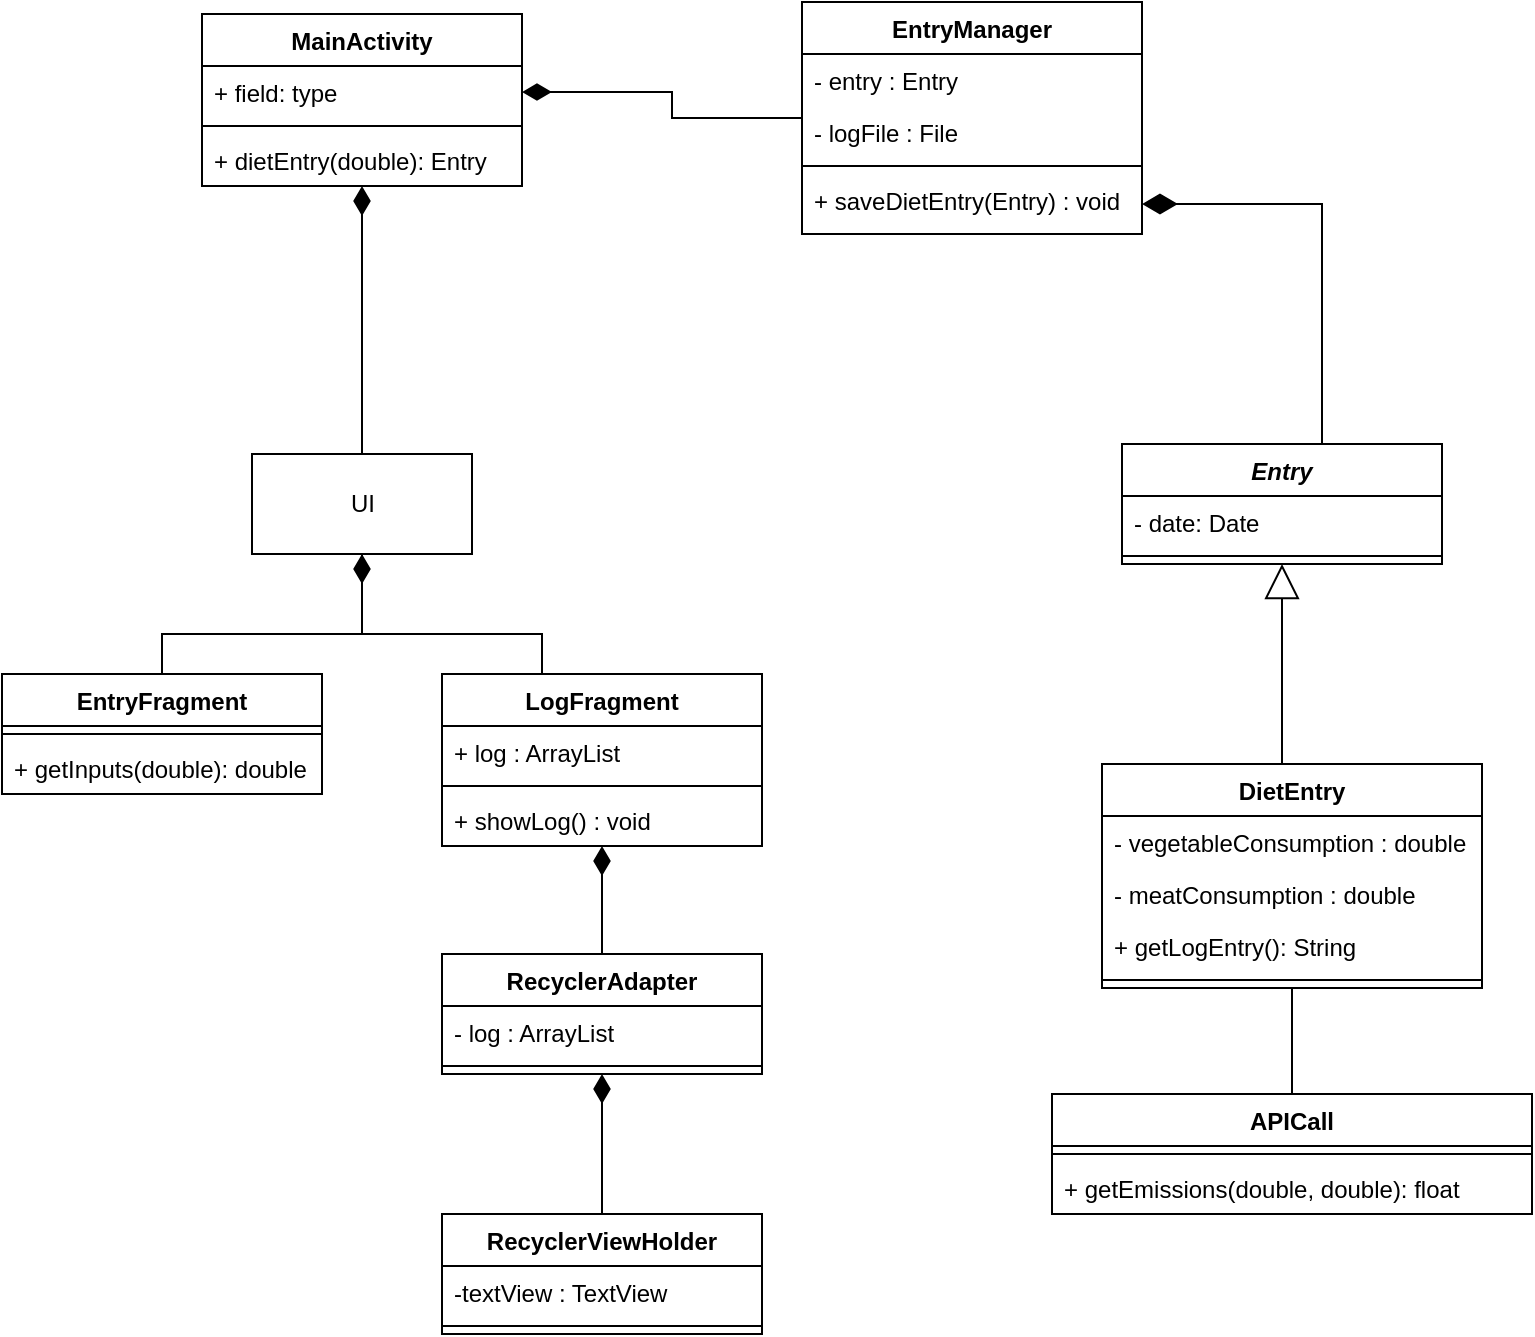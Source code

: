 <mxfile version="14.6.8" type="device"><diagram id="VQfEKWa4J96qTj6YgXdg" name="Page-1"><mxGraphModel dx="2249" dy="762" grid="1" gridSize="10" guides="1" tooltips="1" connect="1" arrows="1" fold="1" page="1" pageScale="1" pageWidth="827" pageHeight="1169" math="0" shadow="0"><root><mxCell id="0"/><mxCell id="1" parent="0"/><mxCell id="mn0Yut39XDLgTV9q1XfW-19" style="edgeStyle=orthogonalEdgeStyle;rounded=0;orthogonalLoop=1;jettySize=auto;html=1;entryX=0.5;entryY=1;entryDx=0;entryDy=0;endArrow=block;endFill=0;endSize=15;" parent="1" source="mn0Yut39XDLgTV9q1XfW-3" target="mn0Yut39XDLgTV9q1XfW-7" edge="1"><mxGeometry relative="1" as="geometry"><Array as="points"><mxPoint x="180" y="435"/><mxPoint x="180" y="435"/></Array></mxGeometry></mxCell><mxCell id="mn0Yut39XDLgTV9q1XfW-3" value="DietEntry" style="swimlane;fontStyle=1;align=center;verticalAlign=top;childLayout=stackLayout;horizontal=1;startSize=26;horizontalStack=0;resizeParent=1;resizeParentMax=0;resizeLast=0;collapsible=1;marginBottom=0;" parent="1" vertex="1"><mxGeometry x="90" y="455" width="190" height="112" as="geometry"/></mxCell><mxCell id="mn0Yut39XDLgTV9q1XfW-22" value="- vegetableConsumption : double" style="text;strokeColor=none;fillColor=none;align=left;verticalAlign=top;spacingLeft=4;spacingRight=4;overflow=hidden;rotatable=0;points=[[0,0.5],[1,0.5]];portConstraint=eastwest;" parent="mn0Yut39XDLgTV9q1XfW-3" vertex="1"><mxGeometry y="26" width="190" height="26" as="geometry"/></mxCell><mxCell id="mn0Yut39XDLgTV9q1XfW-4" value="- meatConsumption : double" style="text;strokeColor=none;fillColor=none;align=left;verticalAlign=top;spacingLeft=4;spacingRight=4;overflow=hidden;rotatable=0;points=[[0,0.5],[1,0.5]];portConstraint=eastwest;" parent="mn0Yut39XDLgTV9q1XfW-3" vertex="1"><mxGeometry y="52" width="190" height="26" as="geometry"/></mxCell><mxCell id="E_emjSYksXkR7xroL8rD-35" value="+ getLogEntry(): String" style="text;strokeColor=none;fillColor=none;align=left;verticalAlign=top;spacingLeft=4;spacingRight=4;overflow=hidden;rotatable=0;points=[[0,0.5],[1,0.5]];portConstraint=eastwest;" vertex="1" parent="mn0Yut39XDLgTV9q1XfW-3"><mxGeometry y="78" width="190" height="26" as="geometry"/></mxCell><mxCell id="mn0Yut39XDLgTV9q1XfW-5" value="" style="line;strokeWidth=1;fillColor=none;align=left;verticalAlign=middle;spacingTop=-1;spacingLeft=3;spacingRight=3;rotatable=0;labelPosition=right;points=[];portConstraint=eastwest;" parent="mn0Yut39XDLgTV9q1XfW-3" vertex="1"><mxGeometry y="104" width="190" height="8" as="geometry"/></mxCell><mxCell id="mn0Yut39XDLgTV9q1XfW-47" style="edgeStyle=orthogonalEdgeStyle;rounded=0;orthogonalLoop=1;jettySize=auto;html=1;entryX=1;entryY=0.5;entryDx=0;entryDy=0;startArrow=none;startFill=0;startSize=15;endArrow=diamondThin;endFill=1;endSize=15;strokeColor=#000000;strokeWidth=1;" parent="1" source="mn0Yut39XDLgTV9q1XfW-7" target="mn0Yut39XDLgTV9q1XfW-18" edge="1"><mxGeometry relative="1" as="geometry"><Array as="points"><mxPoint x="200" y="230"/><mxPoint x="200" y="174"/></Array></mxGeometry></mxCell><mxCell id="mn0Yut39XDLgTV9q1XfW-7" value="Entry&#10;" style="swimlane;fontStyle=3;align=center;verticalAlign=top;childLayout=stackLayout;horizontal=1;startSize=26;horizontalStack=0;resizeParent=1;resizeParentMax=0;resizeLast=0;collapsible=1;marginBottom=0;" parent="1" vertex="1"><mxGeometry x="100" y="295" width="160" height="60" as="geometry"/></mxCell><mxCell id="mn0Yut39XDLgTV9q1XfW-8" value="- date: Date" style="text;strokeColor=none;fillColor=none;align=left;verticalAlign=top;spacingLeft=4;spacingRight=4;overflow=hidden;rotatable=0;points=[[0,0.5],[1,0.5]];portConstraint=eastwest;" parent="mn0Yut39XDLgTV9q1XfW-7" vertex="1"><mxGeometry y="26" width="160" height="26" as="geometry"/></mxCell><mxCell id="mn0Yut39XDLgTV9q1XfW-9" value="" style="line;strokeWidth=1;fillColor=none;align=left;verticalAlign=middle;spacingTop=-1;spacingLeft=3;spacingRight=3;rotatable=0;labelPosition=right;points=[];portConstraint=eastwest;" parent="mn0Yut39XDLgTV9q1XfW-7" vertex="1"><mxGeometry y="52" width="160" height="8" as="geometry"/></mxCell><mxCell id="mn0Yut39XDLgTV9q1XfW-15" value="EntryManager" style="swimlane;fontStyle=1;align=center;verticalAlign=top;childLayout=stackLayout;horizontal=1;startSize=26;horizontalStack=0;resizeParent=1;resizeParentMax=0;resizeLast=0;collapsible=1;marginBottom=0;" parent="1" vertex="1"><mxGeometry x="-60" y="74" width="170" height="116" as="geometry"/></mxCell><mxCell id="mn0Yut39XDLgTV9q1XfW-16" value="- entry : Entry" style="text;strokeColor=none;fillColor=none;align=left;verticalAlign=top;spacingLeft=4;spacingRight=4;overflow=hidden;rotatable=0;points=[[0,0.5],[1,0.5]];portConstraint=eastwest;" parent="mn0Yut39XDLgTV9q1XfW-15" vertex="1"><mxGeometry y="26" width="170" height="26" as="geometry"/></mxCell><mxCell id="E_emjSYksXkR7xroL8rD-36" value="- logFile : File" style="text;strokeColor=none;fillColor=none;align=left;verticalAlign=top;spacingLeft=4;spacingRight=4;overflow=hidden;rotatable=0;points=[[0,0.5],[1,0.5]];portConstraint=eastwest;" vertex="1" parent="mn0Yut39XDLgTV9q1XfW-15"><mxGeometry y="52" width="170" height="26" as="geometry"/></mxCell><mxCell id="mn0Yut39XDLgTV9q1XfW-17" value="" style="line;strokeWidth=1;fillColor=none;align=left;verticalAlign=middle;spacingTop=-1;spacingLeft=3;spacingRight=3;rotatable=0;labelPosition=right;points=[];portConstraint=eastwest;" parent="mn0Yut39XDLgTV9q1XfW-15" vertex="1"><mxGeometry y="78" width="170" height="8" as="geometry"/></mxCell><mxCell id="mn0Yut39XDLgTV9q1XfW-18" value="+ saveDietEntry(Entry) : void" style="text;strokeColor=none;fillColor=none;align=left;verticalAlign=top;spacingLeft=4;spacingRight=4;overflow=hidden;rotatable=0;points=[[0,0.5],[1,0.5]];portConstraint=eastwest;" parent="mn0Yut39XDLgTV9q1XfW-15" vertex="1"><mxGeometry y="86" width="170" height="30" as="geometry"/></mxCell><mxCell id="E_emjSYksXkR7xroL8rD-23" style="edgeStyle=orthogonalEdgeStyle;rounded=0;orthogonalLoop=1;jettySize=auto;html=1;startArrow=none;startFill=0;endArrow=diamondThin;endFill=1;startSize=12;endSize=12;" edge="1" parent="1" source="mn0Yut39XDLgTV9q1XfW-43" target="E_emjSYksXkR7xroL8rD-1"><mxGeometry relative="1" as="geometry"/></mxCell><mxCell id="mn0Yut39XDLgTV9q1XfW-43" value="UI" style="html=1;" parent="1" vertex="1"><mxGeometry x="-335" y="300" width="110" height="50" as="geometry"/></mxCell><mxCell id="E_emjSYksXkR7xroL8rD-1" value="MainActivity" style="swimlane;fontStyle=1;align=center;verticalAlign=top;childLayout=stackLayout;horizontal=1;startSize=26;horizontalStack=0;resizeParent=1;resizeParentMax=0;resizeLast=0;collapsible=1;marginBottom=0;" vertex="1" parent="1"><mxGeometry x="-360" y="80" width="160" height="86" as="geometry"/></mxCell><mxCell id="E_emjSYksXkR7xroL8rD-2" value="+ field: type" style="text;strokeColor=none;fillColor=none;align=left;verticalAlign=top;spacingLeft=4;spacingRight=4;overflow=hidden;rotatable=0;points=[[0,0.5],[1,0.5]];portConstraint=eastwest;" vertex="1" parent="E_emjSYksXkR7xroL8rD-1"><mxGeometry y="26" width="160" height="26" as="geometry"/></mxCell><mxCell id="E_emjSYksXkR7xroL8rD-3" value="" style="line;strokeWidth=1;fillColor=none;align=left;verticalAlign=middle;spacingTop=-1;spacingLeft=3;spacingRight=3;rotatable=0;labelPosition=right;points=[];portConstraint=eastwest;" vertex="1" parent="E_emjSYksXkR7xroL8rD-1"><mxGeometry y="52" width="160" height="8" as="geometry"/></mxCell><mxCell id="E_emjSYksXkR7xroL8rD-4" value="+ dietEntry(double): Entry" style="text;strokeColor=none;fillColor=none;align=left;verticalAlign=top;spacingLeft=4;spacingRight=4;overflow=hidden;rotatable=0;points=[[0,0.5],[1,0.5]];portConstraint=eastwest;" vertex="1" parent="E_emjSYksXkR7xroL8rD-1"><mxGeometry y="60" width="160" height="26" as="geometry"/></mxCell><mxCell id="E_emjSYksXkR7xroL8rD-5" style="edgeStyle=orthogonalEdgeStyle;rounded=0;orthogonalLoop=1;jettySize=auto;html=1;exitX=1;exitY=0.5;exitDx=0;exitDy=0;endArrow=none;endFill=0;startArrow=diamondThin;startFill=1;endSize=12;startSize=12;" edge="1" parent="1" source="E_emjSYksXkR7xroL8rD-2" target="mn0Yut39XDLgTV9q1XfW-15"><mxGeometry relative="1" as="geometry"/></mxCell><mxCell id="E_emjSYksXkR7xroL8rD-34" style="edgeStyle=orthogonalEdgeStyle;rounded=0;orthogonalLoop=1;jettySize=auto;html=1;startArrow=none;startFill=0;endArrow=none;endFill=0;startSize=12;endSize=12;" edge="1" parent="1" source="E_emjSYksXkR7xroL8rD-6" target="mn0Yut39XDLgTV9q1XfW-3"><mxGeometry relative="1" as="geometry"/></mxCell><mxCell id="E_emjSYksXkR7xroL8rD-6" value="APICall" style="swimlane;fontStyle=1;align=center;verticalAlign=top;childLayout=stackLayout;horizontal=1;startSize=26;horizontalStack=0;resizeParent=1;resizeParentMax=0;resizeLast=0;collapsible=1;marginBottom=0;" vertex="1" parent="1"><mxGeometry x="65" y="620" width="240" height="60" as="geometry"/></mxCell><mxCell id="E_emjSYksXkR7xroL8rD-8" value="" style="line;strokeWidth=1;fillColor=none;align=left;verticalAlign=middle;spacingTop=-1;spacingLeft=3;spacingRight=3;rotatable=0;labelPosition=right;points=[];portConstraint=eastwest;" vertex="1" parent="E_emjSYksXkR7xroL8rD-6"><mxGeometry y="26" width="240" height="8" as="geometry"/></mxCell><mxCell id="E_emjSYksXkR7xroL8rD-9" value="+ getEmissions(double, double): float" style="text;strokeColor=none;fillColor=none;align=left;verticalAlign=top;spacingLeft=4;spacingRight=4;overflow=hidden;rotatable=0;points=[[0,0.5],[1,0.5]];portConstraint=eastwest;" vertex="1" parent="E_emjSYksXkR7xroL8rD-6"><mxGeometry y="34" width="240" height="26" as="geometry"/></mxCell><mxCell id="E_emjSYksXkR7xroL8rD-21" style="edgeStyle=orthogonalEdgeStyle;rounded=0;orthogonalLoop=1;jettySize=auto;html=1;startArrow=none;startFill=0;endArrow=none;endFill=0;startSize=12;endSize=12;" edge="1" parent="1" source="E_emjSYksXkR7xroL8rD-11" target="mn0Yut39XDLgTV9q1XfW-43"><mxGeometry relative="1" as="geometry"><Array as="points"><mxPoint x="-380" y="390"/><mxPoint x="-280" y="390"/></Array></mxGeometry></mxCell><mxCell id="E_emjSYksXkR7xroL8rD-11" value="EntryFragment" style="swimlane;fontStyle=1;align=center;verticalAlign=top;childLayout=stackLayout;horizontal=1;startSize=26;horizontalStack=0;resizeParent=1;resizeParentMax=0;resizeLast=0;collapsible=1;marginBottom=0;" vertex="1" parent="1"><mxGeometry x="-460" y="410" width="160" height="60" as="geometry"/></mxCell><mxCell id="E_emjSYksXkR7xroL8rD-13" value="" style="line;strokeWidth=1;fillColor=none;align=left;verticalAlign=middle;spacingTop=-1;spacingLeft=3;spacingRight=3;rotatable=0;labelPosition=right;points=[];portConstraint=eastwest;" vertex="1" parent="E_emjSYksXkR7xroL8rD-11"><mxGeometry y="26" width="160" height="8" as="geometry"/></mxCell><mxCell id="E_emjSYksXkR7xroL8rD-14" value="+ getInputs(double): double" style="text;strokeColor=none;fillColor=none;align=left;verticalAlign=top;spacingLeft=4;spacingRight=4;overflow=hidden;rotatable=0;points=[[0,0.5],[1,0.5]];portConstraint=eastwest;" vertex="1" parent="E_emjSYksXkR7xroL8rD-11"><mxGeometry y="34" width="160" height="26" as="geometry"/></mxCell><mxCell id="E_emjSYksXkR7xroL8rD-22" style="edgeStyle=orthogonalEdgeStyle;rounded=0;orthogonalLoop=1;jettySize=auto;html=1;startArrow=none;startFill=0;endArrow=diamondThin;endFill=1;startSize=12;endSize=12;" edge="1" parent="1" source="E_emjSYksXkR7xroL8rD-15" target="mn0Yut39XDLgTV9q1XfW-43"><mxGeometry relative="1" as="geometry"><Array as="points"><mxPoint x="-190" y="390"/><mxPoint x="-280" y="390"/></Array></mxGeometry></mxCell><mxCell id="E_emjSYksXkR7xroL8rD-15" value="LogFragment&#10;" style="swimlane;fontStyle=1;align=center;verticalAlign=top;childLayout=stackLayout;horizontal=1;startSize=26;horizontalStack=0;resizeParent=1;resizeParentMax=0;resizeLast=0;collapsible=1;marginBottom=0;" vertex="1" parent="1"><mxGeometry x="-240" y="410" width="160" height="86" as="geometry"/></mxCell><mxCell id="E_emjSYksXkR7xroL8rD-16" value="+ log : ArrayList" style="text;strokeColor=none;fillColor=none;align=left;verticalAlign=top;spacingLeft=4;spacingRight=4;overflow=hidden;rotatable=0;points=[[0,0.5],[1,0.5]];portConstraint=eastwest;" vertex="1" parent="E_emjSYksXkR7xroL8rD-15"><mxGeometry y="26" width="160" height="26" as="geometry"/></mxCell><mxCell id="E_emjSYksXkR7xroL8rD-17" value="" style="line;strokeWidth=1;fillColor=none;align=left;verticalAlign=middle;spacingTop=-1;spacingLeft=3;spacingRight=3;rotatable=0;labelPosition=right;points=[];portConstraint=eastwest;" vertex="1" parent="E_emjSYksXkR7xroL8rD-15"><mxGeometry y="52" width="160" height="8" as="geometry"/></mxCell><mxCell id="E_emjSYksXkR7xroL8rD-18" value="+ showLog() : void" style="text;strokeColor=none;fillColor=none;align=left;verticalAlign=top;spacingLeft=4;spacingRight=4;overflow=hidden;rotatable=0;points=[[0,0.5],[1,0.5]];portConstraint=eastwest;" vertex="1" parent="E_emjSYksXkR7xroL8rD-15"><mxGeometry y="60" width="160" height="26" as="geometry"/></mxCell><mxCell id="E_emjSYksXkR7xroL8rD-28" style="edgeStyle=orthogonalEdgeStyle;rounded=0;orthogonalLoop=1;jettySize=auto;html=1;startArrow=none;startFill=0;endArrow=diamondThin;endFill=1;startSize=12;endSize=12;" edge="1" parent="1" source="E_emjSYksXkR7xroL8rD-24" target="E_emjSYksXkR7xroL8rD-15"><mxGeometry relative="1" as="geometry"/></mxCell><mxCell id="E_emjSYksXkR7xroL8rD-24" value="RecyclerAdapter&#10;" style="swimlane;fontStyle=1;align=center;verticalAlign=top;childLayout=stackLayout;horizontal=1;startSize=26;horizontalStack=0;resizeParent=1;resizeParentMax=0;resizeLast=0;collapsible=1;marginBottom=0;" vertex="1" parent="1"><mxGeometry x="-240" y="550" width="160" height="60" as="geometry"/></mxCell><mxCell id="E_emjSYksXkR7xroL8rD-25" value="- log : ArrayList" style="text;strokeColor=none;fillColor=none;align=left;verticalAlign=top;spacingLeft=4;spacingRight=4;overflow=hidden;rotatable=0;points=[[0,0.5],[1,0.5]];portConstraint=eastwest;" vertex="1" parent="E_emjSYksXkR7xroL8rD-24"><mxGeometry y="26" width="160" height="26" as="geometry"/></mxCell><mxCell id="E_emjSYksXkR7xroL8rD-26" value="" style="line;strokeWidth=1;fillColor=none;align=left;verticalAlign=middle;spacingTop=-1;spacingLeft=3;spacingRight=3;rotatable=0;labelPosition=right;points=[];portConstraint=eastwest;" vertex="1" parent="E_emjSYksXkR7xroL8rD-24"><mxGeometry y="52" width="160" height="8" as="geometry"/></mxCell><mxCell id="E_emjSYksXkR7xroL8rD-33" style="edgeStyle=orthogonalEdgeStyle;rounded=0;orthogonalLoop=1;jettySize=auto;html=1;startArrow=none;startFill=0;endArrow=diamondThin;endFill=1;startSize=12;endSize=12;" edge="1" parent="1" source="E_emjSYksXkR7xroL8rD-29" target="E_emjSYksXkR7xroL8rD-24"><mxGeometry relative="1" as="geometry"/></mxCell><mxCell id="E_emjSYksXkR7xroL8rD-29" value="RecyclerViewHolder" style="swimlane;fontStyle=1;align=center;verticalAlign=top;childLayout=stackLayout;horizontal=1;startSize=26;horizontalStack=0;resizeParent=1;resizeParentMax=0;resizeLast=0;collapsible=1;marginBottom=0;" vertex="1" parent="1"><mxGeometry x="-240" y="680" width="160" height="60" as="geometry"/></mxCell><mxCell id="E_emjSYksXkR7xroL8rD-30" value="-textView : TextView" style="text;strokeColor=none;fillColor=none;align=left;verticalAlign=top;spacingLeft=4;spacingRight=4;overflow=hidden;rotatable=0;points=[[0,0.5],[1,0.5]];portConstraint=eastwest;" vertex="1" parent="E_emjSYksXkR7xroL8rD-29"><mxGeometry y="26" width="160" height="26" as="geometry"/></mxCell><mxCell id="E_emjSYksXkR7xroL8rD-31" value="" style="line;strokeWidth=1;fillColor=none;align=left;verticalAlign=middle;spacingTop=-1;spacingLeft=3;spacingRight=3;rotatable=0;labelPosition=right;points=[];portConstraint=eastwest;" vertex="1" parent="E_emjSYksXkR7xroL8rD-29"><mxGeometry y="52" width="160" height="8" as="geometry"/></mxCell></root></mxGraphModel></diagram></mxfile>